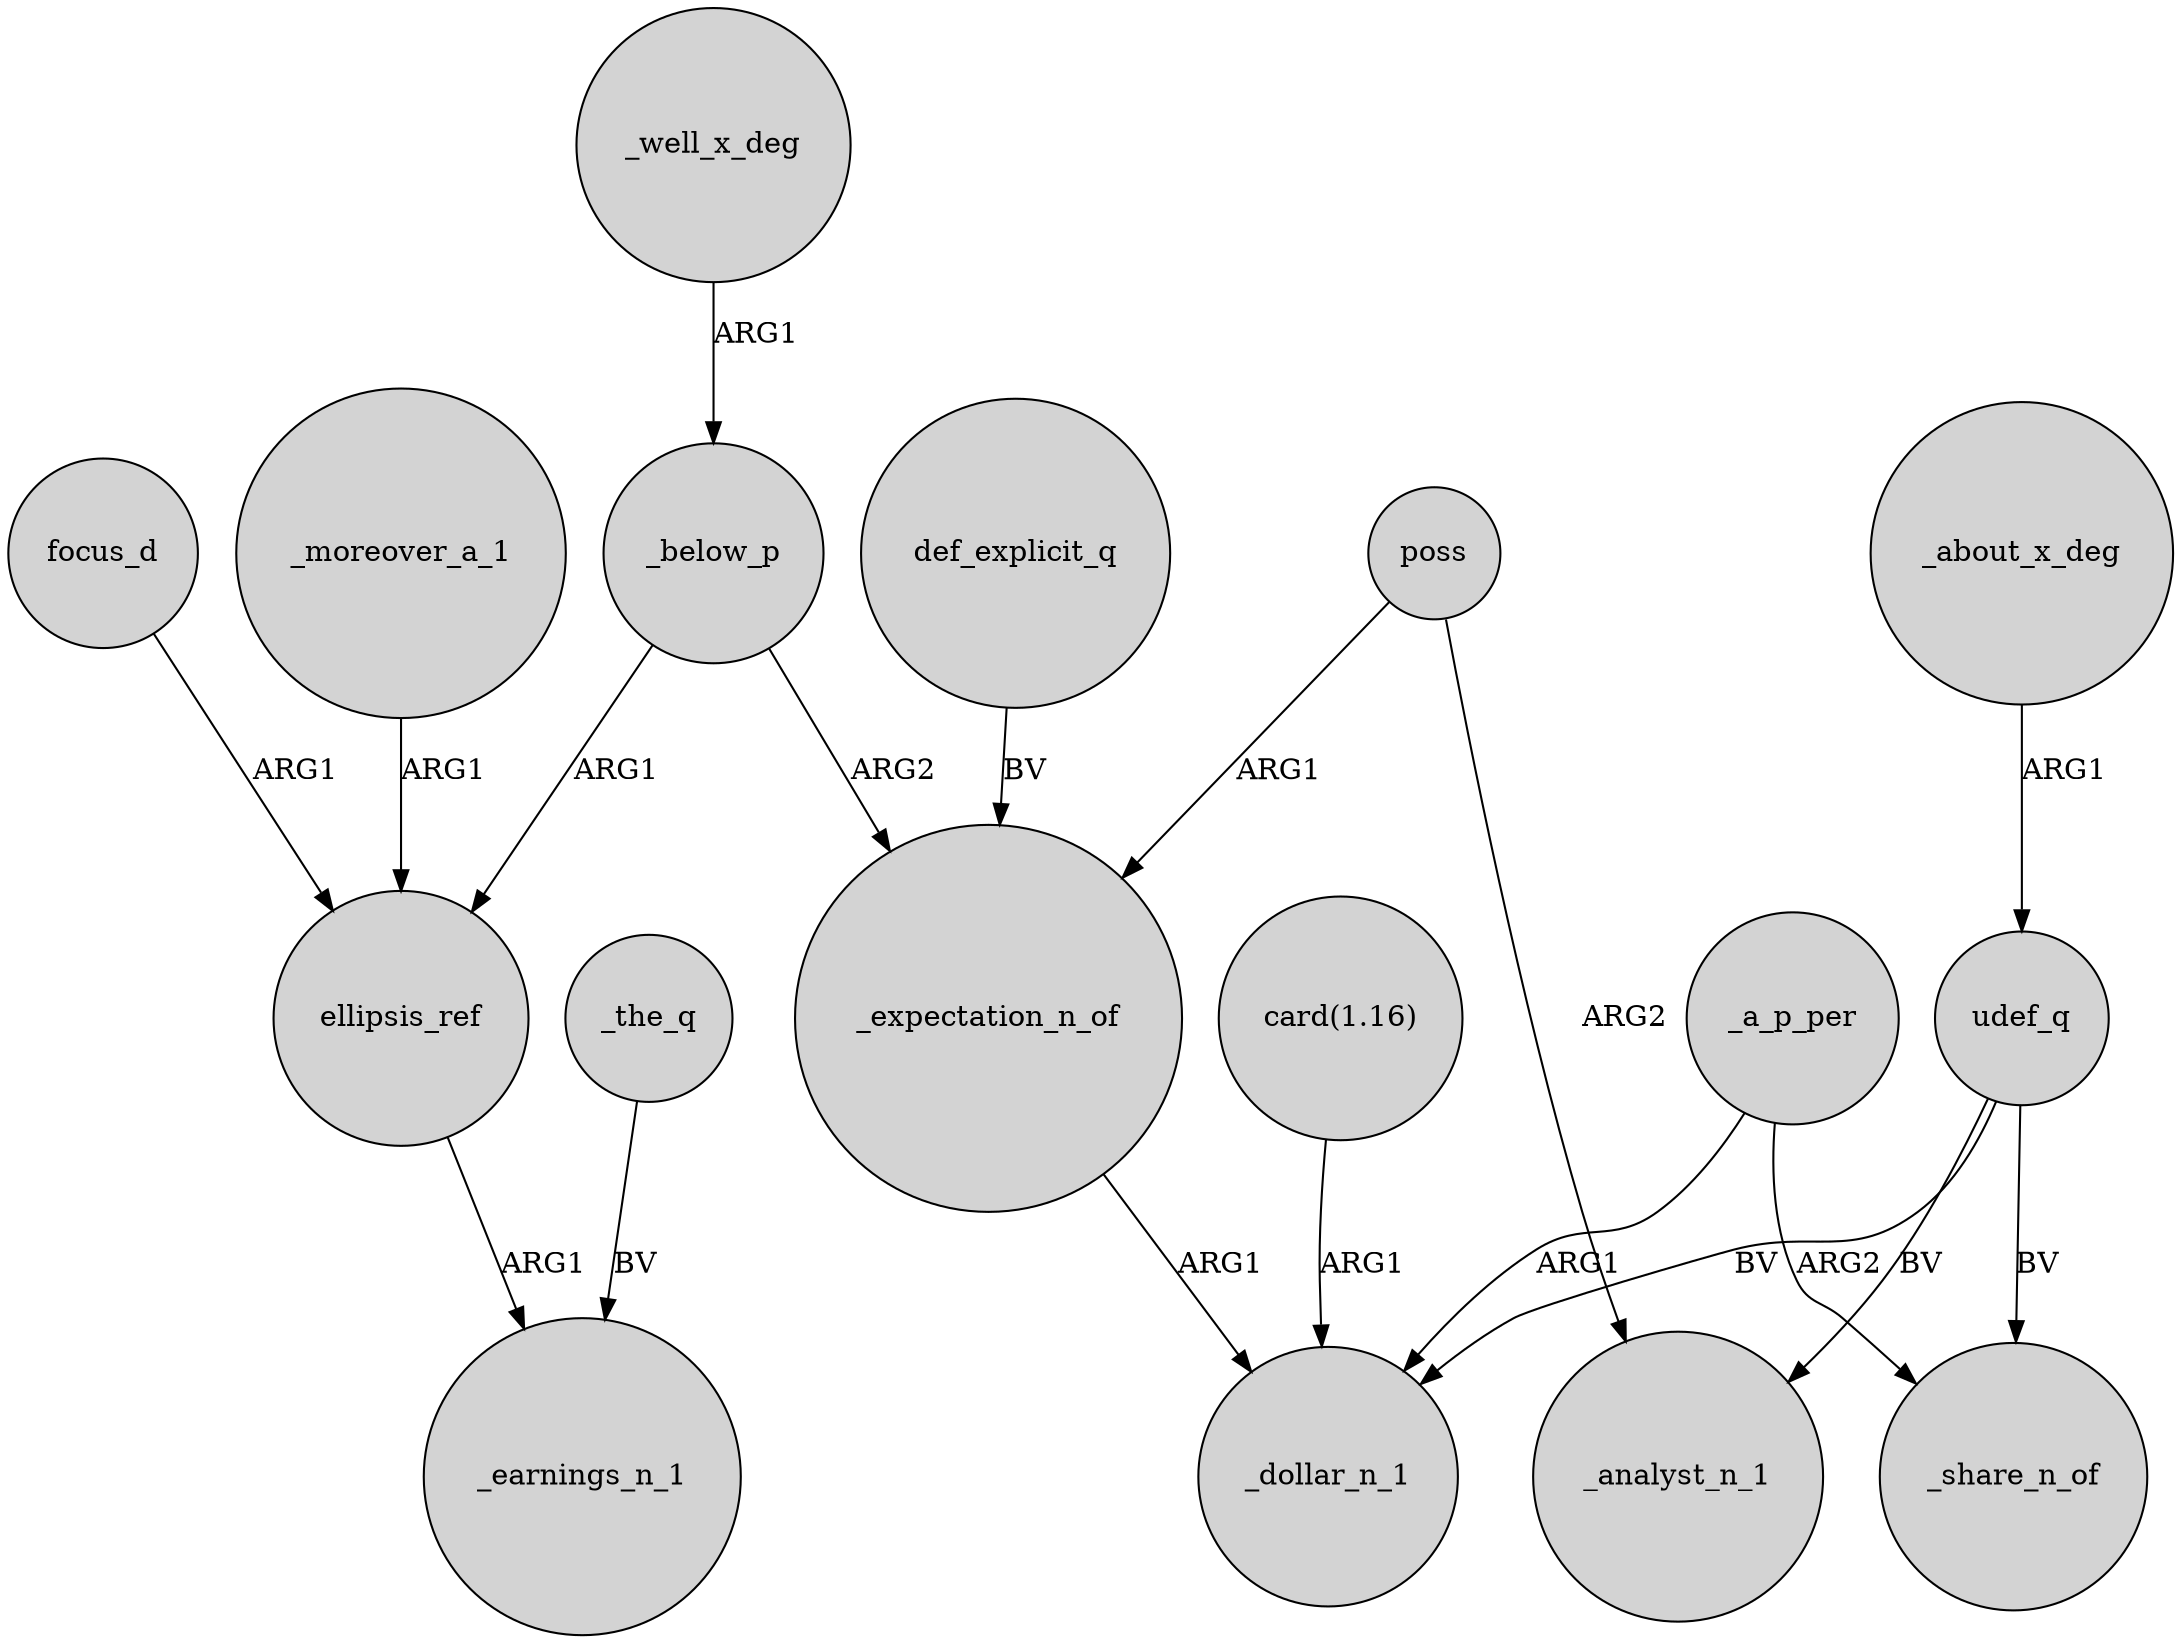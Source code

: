 digraph {
	node [shape=circle style=filled]
	focus_d -> ellipsis_ref [label=ARG1]
	ellipsis_ref -> _earnings_n_1 [label=ARG1]
	_below_p -> ellipsis_ref [label=ARG1]
	_expectation_n_of -> _dollar_n_1 [label=ARG1]
	"card(1.16)" -> _dollar_n_1 [label=ARG1]
	poss -> _expectation_n_of [label=ARG1]
	_below_p -> _expectation_n_of [label=ARG2]
	def_explicit_q -> _expectation_n_of [label=BV]
	poss -> _analyst_n_1 [label=ARG2]
	_about_x_deg -> udef_q [label=ARG1]
	udef_q -> _share_n_of [label=BV]
	_moreover_a_1 -> ellipsis_ref [label=ARG1]
	udef_q -> _analyst_n_1 [label=BV]
	_well_x_deg -> _below_p [label=ARG1]
	udef_q -> _dollar_n_1 [label=BV]
	_a_p_per -> _dollar_n_1 [label=ARG1]
	_the_q -> _earnings_n_1 [label=BV]
	_a_p_per -> _share_n_of [label=ARG2]
}
